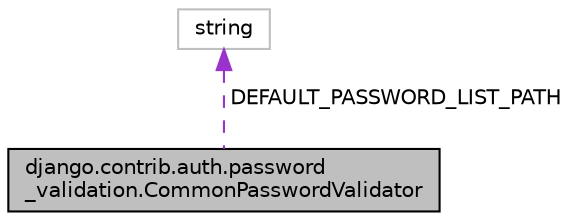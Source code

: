 digraph "django.contrib.auth.password_validation.CommonPasswordValidator"
{
 // LATEX_PDF_SIZE
  edge [fontname="Helvetica",fontsize="10",labelfontname="Helvetica",labelfontsize="10"];
  node [fontname="Helvetica",fontsize="10",shape=record];
  Node1 [label="django.contrib.auth.password\l_validation.CommonPasswordValidator",height=0.2,width=0.4,color="black", fillcolor="grey75", style="filled", fontcolor="black",tooltip=" "];
  Node2 -> Node1 [dir="back",color="darkorchid3",fontsize="10",style="dashed",label=" DEFAULT_PASSWORD_LIST_PATH" ];
  Node2 [label="string",height=0.2,width=0.4,color="grey75", fillcolor="white", style="filled",tooltip=" "];
}
